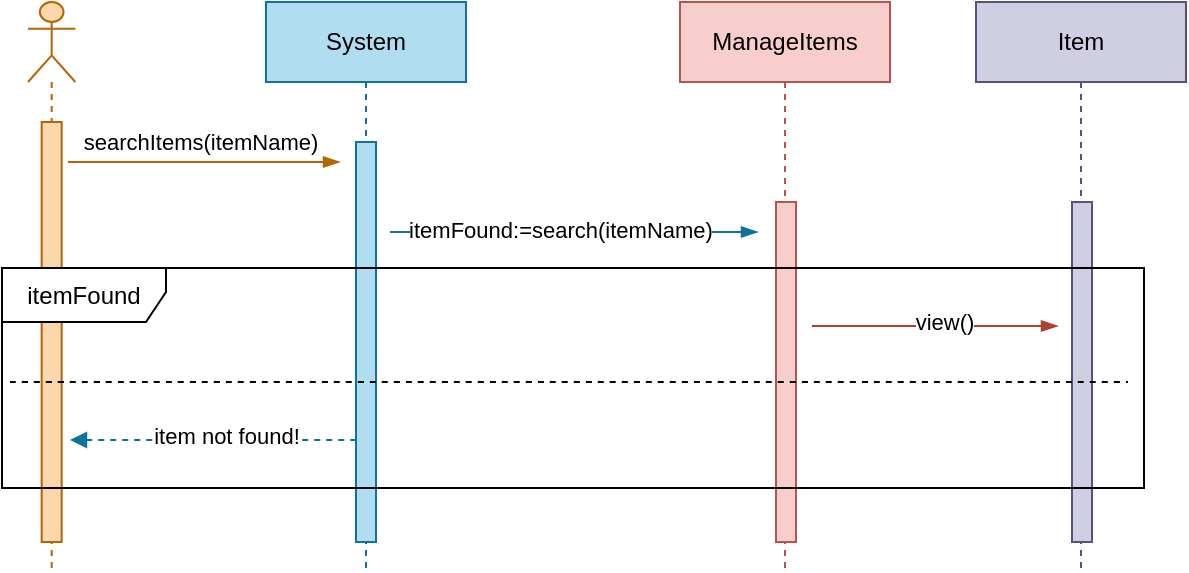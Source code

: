 <mxfile version="21.1.2" type="device">
  <diagram name="Page-1" id="K5P8_ibKlhaPyqg14XHy">
    <mxGraphModel dx="863" dy="505" grid="0" gridSize="10" guides="1" tooltips="1" connect="1" arrows="1" fold="1" page="1" pageScale="1" pageWidth="700" pageHeight="400" math="0" shadow="0">
      <root>
        <mxCell id="0" />
        <mxCell id="1" parent="0" />
        <mxCell id="M1oNY1atLPuFUVXGKGVz-2" value="" style="group" vertex="1" connectable="0" parent="1">
          <mxGeometry x="54" y="58" width="592" height="284" as="geometry" />
        </mxCell>
        <mxCell id="Uouf5z6kq0YK2meoXdGZ-2" value="" style="shape=umlLifeline;perimeter=lifelinePerimeter;whiteSpace=wrap;html=1;container=1;dropTarget=0;collapsible=0;recursiveResize=0;outlineConnect=0;portConstraint=eastwest;newEdgeStyle={&quot;edgeStyle&quot;:&quot;elbowEdgeStyle&quot;,&quot;elbow&quot;:&quot;vertical&quot;,&quot;curved&quot;:0,&quot;rounded&quot;:0};participant=umlActor;fillColor=#fad7ac;strokeColor=#b46504;" parent="M1oNY1atLPuFUVXGKGVz-2" vertex="1">
          <mxGeometry x="13" width="23.67" height="284" as="geometry" />
        </mxCell>
        <mxCell id="Uouf5z6kq0YK2meoXdGZ-3" value="" style="html=1;points=[];perimeter=orthogonalPerimeter;outlineConnect=0;targetShapes=umlLifeline;portConstraint=eastwest;newEdgeStyle={&quot;edgeStyle&quot;:&quot;elbowEdgeStyle&quot;,&quot;elbow&quot;:&quot;vertical&quot;,&quot;curved&quot;:0,&quot;rounded&quot;:0};fillColor=#fad7ac;strokeColor=#b46504;" parent="Uouf5z6kq0YK2meoXdGZ-2" vertex="1">
          <mxGeometry x="6.83" y="60" width="10" height="210" as="geometry" />
        </mxCell>
        <mxCell id="Uouf5z6kq0YK2meoXdGZ-4" value="System" style="shape=umlLifeline;perimeter=lifelinePerimeter;whiteSpace=wrap;html=1;container=1;dropTarget=0;collapsible=0;recursiveResize=0;outlineConnect=0;portConstraint=eastwest;newEdgeStyle={&quot;edgeStyle&quot;:&quot;elbowEdgeStyle&quot;,&quot;elbow&quot;:&quot;vertical&quot;,&quot;curved&quot;:0,&quot;rounded&quot;:0};fillColor=#b1ddf0;strokeColor=#10739e;" parent="M1oNY1atLPuFUVXGKGVz-2" vertex="1">
          <mxGeometry x="132" width="100" height="284" as="geometry" />
        </mxCell>
        <mxCell id="Uouf5z6kq0YK2meoXdGZ-5" value="" style="html=1;points=[];perimeter=orthogonalPerimeter;outlineConnect=0;targetShapes=umlLifeline;portConstraint=eastwest;newEdgeStyle={&quot;edgeStyle&quot;:&quot;elbowEdgeStyle&quot;,&quot;elbow&quot;:&quot;vertical&quot;,&quot;curved&quot;:0,&quot;rounded&quot;:0};fillColor=#b1ddf0;strokeColor=#10739e;" parent="Uouf5z6kq0YK2meoXdGZ-4" vertex="1">
          <mxGeometry x="45" y="70" width="10" height="200" as="geometry" />
        </mxCell>
        <mxCell id="Uouf5z6kq0YK2meoXdGZ-6" value="ManageItems" style="shape=umlLifeline;perimeter=lifelinePerimeter;whiteSpace=wrap;html=1;container=1;dropTarget=0;collapsible=0;recursiveResize=0;outlineConnect=0;portConstraint=eastwest;newEdgeStyle={&quot;edgeStyle&quot;:&quot;elbowEdgeStyle&quot;,&quot;elbow&quot;:&quot;vertical&quot;,&quot;curved&quot;:0,&quot;rounded&quot;:0};fillColor=#f8cecc;strokeColor=#b85450;" parent="M1oNY1atLPuFUVXGKGVz-2" vertex="1">
          <mxGeometry x="339" width="105" height="284" as="geometry" />
        </mxCell>
        <mxCell id="Uouf5z6kq0YK2meoXdGZ-7" value="" style="html=1;points=[];perimeter=orthogonalPerimeter;outlineConnect=0;targetShapes=umlLifeline;portConstraint=eastwest;newEdgeStyle={&quot;edgeStyle&quot;:&quot;elbowEdgeStyle&quot;,&quot;elbow&quot;:&quot;vertical&quot;,&quot;curved&quot;:0,&quot;rounded&quot;:0};fillColor=#f8cecc;strokeColor=#b85450;" parent="Uouf5z6kq0YK2meoXdGZ-6" vertex="1">
          <mxGeometry x="48" y="100" width="10" height="170" as="geometry" />
        </mxCell>
        <mxCell id="Uouf5z6kq0YK2meoXdGZ-8" value="" style="edgeStyle=elbowEdgeStyle;fontSize=12;html=1;endArrow=blockThin;endFill=1;rounded=0;fillColor=#fad7ac;strokeColor=#b46504;" parent="M1oNY1atLPuFUVXGKGVz-2" edge="1">
          <mxGeometry width="160" relative="1" as="geometry">
            <mxPoint x="33" y="80" as="sourcePoint" />
            <mxPoint x="169" y="80" as="targetPoint" />
          </mxGeometry>
        </mxCell>
        <mxCell id="Uouf5z6kq0YK2meoXdGZ-9" value="searchItems(itemName)" style="edgeLabel;html=1;align=center;verticalAlign=middle;resizable=0;points=[];" parent="Uouf5z6kq0YK2meoXdGZ-8" vertex="1" connectable="0">
          <mxGeometry x="0.076" y="2" relative="1" as="geometry">
            <mxPoint x="-7" y="-8" as="offset" />
          </mxGeometry>
        </mxCell>
        <mxCell id="Uouf5z6kq0YK2meoXdGZ-10" value="" style="edgeStyle=elbowEdgeStyle;fontSize=12;html=1;endArrow=blockThin;endFill=1;rounded=0;fillColor=#b1ddf0;strokeColor=#10739e;" parent="M1oNY1atLPuFUVXGKGVz-2" edge="1">
          <mxGeometry width="160" relative="1" as="geometry">
            <mxPoint x="194" y="115" as="sourcePoint" />
            <mxPoint x="378" y="115" as="targetPoint" />
          </mxGeometry>
        </mxCell>
        <mxCell id="Uouf5z6kq0YK2meoXdGZ-11" value="itemFound:=search(itemName)" style="edgeLabel;html=1;align=center;verticalAlign=middle;resizable=0;points=[];" parent="Uouf5z6kq0YK2meoXdGZ-10" vertex="1" connectable="0">
          <mxGeometry x="0.076" y="2" relative="1" as="geometry">
            <mxPoint x="-14" y="1" as="offset" />
          </mxGeometry>
        </mxCell>
        <mxCell id="Uouf5z6kq0YK2meoXdGZ-12" value="Item" style="shape=umlLifeline;perimeter=lifelinePerimeter;whiteSpace=wrap;html=1;container=1;dropTarget=0;collapsible=0;recursiveResize=0;outlineConnect=0;portConstraint=eastwest;newEdgeStyle={&quot;edgeStyle&quot;:&quot;elbowEdgeStyle&quot;,&quot;elbow&quot;:&quot;vertical&quot;,&quot;curved&quot;:0,&quot;rounded&quot;:0};fillColor=#d0cee2;strokeColor=#56517e;" parent="M1oNY1atLPuFUVXGKGVz-2" vertex="1">
          <mxGeometry x="487" width="105" height="284" as="geometry" />
        </mxCell>
        <mxCell id="Uouf5z6kq0YK2meoXdGZ-13" value="" style="html=1;points=[];perimeter=orthogonalPerimeter;outlineConnect=0;targetShapes=umlLifeline;portConstraint=eastwest;newEdgeStyle={&quot;edgeStyle&quot;:&quot;elbowEdgeStyle&quot;,&quot;elbow&quot;:&quot;vertical&quot;,&quot;curved&quot;:0,&quot;rounded&quot;:0};fillColor=#d0cee2;strokeColor=#56517e;" parent="Uouf5z6kq0YK2meoXdGZ-12" vertex="1">
          <mxGeometry x="48" y="100" width="10" height="170" as="geometry" />
        </mxCell>
        <mxCell id="Uouf5z6kq0YK2meoXdGZ-14" value="" style="edgeStyle=elbowEdgeStyle;fontSize=12;html=1;endArrow=blockThin;endFill=1;rounded=0;fillColor=#fad9d5;strokeColor=#ae4132;" parent="M1oNY1atLPuFUVXGKGVz-2" edge="1">
          <mxGeometry width="160" relative="1" as="geometry">
            <mxPoint x="405" y="162" as="sourcePoint" />
            <mxPoint x="528" y="162" as="targetPoint" />
          </mxGeometry>
        </mxCell>
        <mxCell id="Uouf5z6kq0YK2meoXdGZ-15" value="view()" style="edgeLabel;html=1;align=center;verticalAlign=middle;resizable=0;points=[];" parent="Uouf5z6kq0YK2meoXdGZ-14" vertex="1" connectable="0">
          <mxGeometry x="0.076" y="2" relative="1" as="geometry">
            <mxPoint as="offset" />
          </mxGeometry>
        </mxCell>
        <mxCell id="Uouf5z6kq0YK2meoXdGZ-24" value="" style="edgeStyle=elbowEdgeStyle;fontSize=12;html=1;endArrow=none;endFill=0;rounded=0;fillColor=#b1ddf0;strokeColor=#10739e;dashed=1;startArrow=block;startFill=1;" parent="M1oNY1atLPuFUVXGKGVz-2" edge="1">
          <mxGeometry width="160" relative="1" as="geometry">
            <mxPoint x="34" y="219" as="sourcePoint" />
            <mxPoint x="179" y="219" as="targetPoint" />
          </mxGeometry>
        </mxCell>
        <mxCell id="Uouf5z6kq0YK2meoXdGZ-25" value="item not found!" style="edgeLabel;html=1;align=center;verticalAlign=middle;resizable=0;points=[];" parent="Uouf5z6kq0YK2meoXdGZ-24" vertex="1" connectable="0">
          <mxGeometry x="0.076" y="2" relative="1" as="geometry">
            <mxPoint as="offset" />
          </mxGeometry>
        </mxCell>
        <mxCell id="Uouf5z6kq0YK2meoXdGZ-31" value="itemFound" style="shape=umlFrame;whiteSpace=wrap;html=1;pointerEvents=0;width=82;height=27;movable=1;resizable=1;rotatable=1;deletable=1;editable=1;locked=0;connectable=1;" parent="M1oNY1atLPuFUVXGKGVz-2" vertex="1">
          <mxGeometry y="133" width="571" height="110" as="geometry" />
        </mxCell>
        <mxCell id="Uouf5z6kq0YK2meoXdGZ-32" value="" style="edgeStyle=none;orthogonalLoop=1;jettySize=auto;html=1;rounded=0;endArrow=none;startSize=14;endSize=14;sourcePerimeterSpacing=8;targetPerimeterSpacing=8;curved=1;endFill=0;dashed=1;" parent="M1oNY1atLPuFUVXGKGVz-2" edge="1">
          <mxGeometry width="140" relative="1" as="geometry">
            <mxPoint x="4" y="190" as="sourcePoint" />
            <mxPoint x="563" y="190" as="targetPoint" />
            <Array as="points" />
          </mxGeometry>
        </mxCell>
      </root>
    </mxGraphModel>
  </diagram>
</mxfile>
